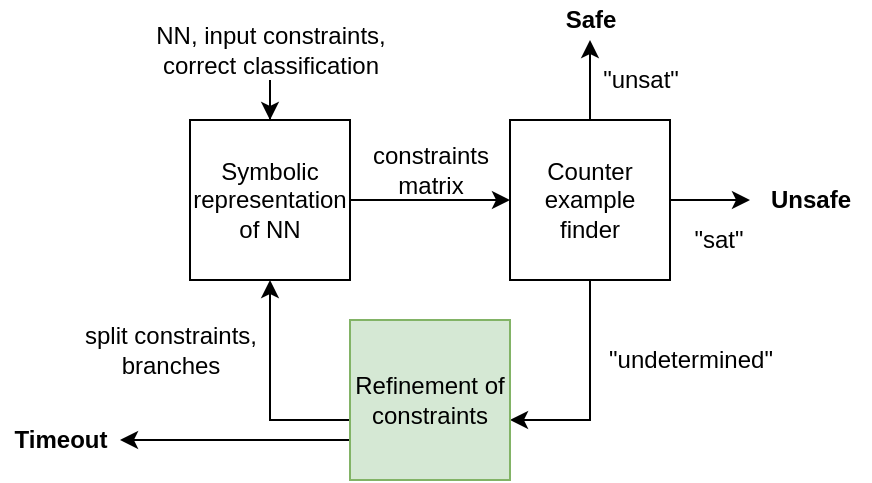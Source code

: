 <mxfile version="16.4.3" type="github">
  <diagram id="JjP_drnzE-q3qPHSdkXT" name="Page-1">
    <mxGraphModel dx="1382" dy="764" grid="1" gridSize="10" guides="1" tooltips="1" connect="1" arrows="1" fold="1" page="1" pageScale="1" pageWidth="827" pageHeight="1169" math="0" shadow="0">
      <root>
        <mxCell id="0" />
        <mxCell id="1" parent="0" />
        <mxCell id="CL-JMRNS_x0aMDTHqTOq-6" style="edgeStyle=orthogonalEdgeStyle;rounded=0;orthogonalLoop=1;jettySize=auto;html=1;" parent="1" source="CL-JMRNS_x0aMDTHqTOq-1" target="CL-JMRNS_x0aMDTHqTOq-5" edge="1">
          <mxGeometry relative="1" as="geometry" />
        </mxCell>
        <mxCell id="CL-JMRNS_x0aMDTHqTOq-1" value="Symbolic representation of NN" style="whiteSpace=wrap;html=1;aspect=fixed;" parent="1" vertex="1">
          <mxGeometry x="160" y="140" width="80" height="80" as="geometry" />
        </mxCell>
        <mxCell id="CL-JMRNS_x0aMDTHqTOq-7" style="edgeStyle=orthogonalEdgeStyle;rounded=0;orthogonalLoop=1;jettySize=auto;html=1;" parent="1" source="CL-JMRNS_x0aMDTHqTOq-5" target="CL-JMRNS_x0aMDTHqTOq-8" edge="1">
          <mxGeometry relative="1" as="geometry">
            <mxPoint x="360" y="110" as="targetPoint" />
          </mxGeometry>
        </mxCell>
        <mxCell id="CL-JMRNS_x0aMDTHqTOq-13" style="edgeStyle=orthogonalEdgeStyle;rounded=0;orthogonalLoop=1;jettySize=auto;html=1;" parent="1" source="CL-JMRNS_x0aMDTHqTOq-5" target="CL-JMRNS_x0aMDTHqTOq-19" edge="1">
          <mxGeometry relative="1" as="geometry">
            <mxPoint x="440" y="180" as="targetPoint" />
          </mxGeometry>
        </mxCell>
        <mxCell id="CL-JMRNS_x0aMDTHqTOq-17" style="edgeStyle=orthogonalEdgeStyle;rounded=0;orthogonalLoop=1;jettySize=auto;html=1;" parent="1" source="CL-JMRNS_x0aMDTHqTOq-5" target="CL-JMRNS_x0aMDTHqTOq-15" edge="1">
          <mxGeometry relative="1" as="geometry">
            <Array as="points">
              <mxPoint x="360" y="290" />
            </Array>
          </mxGeometry>
        </mxCell>
        <mxCell id="CL-JMRNS_x0aMDTHqTOq-5" value="Counter example finder" style="whiteSpace=wrap;html=1;aspect=fixed;" parent="1" vertex="1">
          <mxGeometry x="320" y="140" width="80" height="80" as="geometry" />
        </mxCell>
        <mxCell id="CL-JMRNS_x0aMDTHqTOq-8" value="&lt;b&gt;Safe&lt;/b&gt;" style="text;html=1;align=center;verticalAlign=middle;resizable=0;points=[];autosize=1;strokeColor=none;fillColor=none;" parent="1" vertex="1">
          <mxGeometry x="340" y="80" width="40" height="20" as="geometry" />
        </mxCell>
        <mxCell id="CL-JMRNS_x0aMDTHqTOq-9" value="&quot;unsat&quot;" style="text;html=1;align=center;verticalAlign=middle;resizable=0;points=[];autosize=1;strokeColor=none;fillColor=none;" parent="1" vertex="1">
          <mxGeometry x="360" y="110" width="50" height="20" as="geometry" />
        </mxCell>
        <mxCell id="CL-JMRNS_x0aMDTHqTOq-12" style="edgeStyle=orthogonalEdgeStyle;rounded=0;orthogonalLoop=1;jettySize=auto;html=1;" parent="1" source="CL-JMRNS_x0aMDTHqTOq-11" target="CL-JMRNS_x0aMDTHqTOq-1" edge="1">
          <mxGeometry relative="1" as="geometry" />
        </mxCell>
        <mxCell id="CL-JMRNS_x0aMDTHqTOq-11" value="NN, input constraints,&lt;br&gt;correct classification" style="text;html=1;align=center;verticalAlign=middle;resizable=0;points=[];autosize=1;strokeColor=none;fillColor=none;" parent="1" vertex="1">
          <mxGeometry x="135" y="90" width="130" height="30" as="geometry" />
        </mxCell>
        <mxCell id="CL-JMRNS_x0aMDTHqTOq-14" value="&quot;sat&quot;" style="text;html=1;align=center;verticalAlign=middle;resizable=0;points=[];autosize=1;strokeColor=none;fillColor=none;" parent="1" vertex="1">
          <mxGeometry x="404" y="190" width="40" height="20" as="geometry" />
        </mxCell>
        <mxCell id="CL-JMRNS_x0aMDTHqTOq-16" style="edgeStyle=orthogonalEdgeStyle;rounded=0;orthogonalLoop=1;jettySize=auto;html=1;" parent="1" source="CL-JMRNS_x0aMDTHqTOq-15" target="CL-JMRNS_x0aMDTHqTOq-1" edge="1">
          <mxGeometry relative="1" as="geometry">
            <Array as="points">
              <mxPoint x="200" y="290" />
            </Array>
          </mxGeometry>
        </mxCell>
        <mxCell id="CL-JMRNS_x0aMDTHqTOq-24" style="edgeStyle=orthogonalEdgeStyle;rounded=0;orthogonalLoop=1;jettySize=auto;html=1;" parent="1" source="CL-JMRNS_x0aMDTHqTOq-15" target="CL-JMRNS_x0aMDTHqTOq-25" edge="1">
          <mxGeometry relative="1" as="geometry">
            <mxPoint x="120" y="300" as="targetPoint" />
            <Array as="points">
              <mxPoint x="180" y="300" />
              <mxPoint x="180" y="300" />
            </Array>
          </mxGeometry>
        </mxCell>
        <mxCell id="CL-JMRNS_x0aMDTHqTOq-15" value="Refinement of constraints" style="whiteSpace=wrap;html=1;aspect=fixed;fillColor=#d5e8d4;strokeColor=#82b366;" parent="1" vertex="1">
          <mxGeometry x="240" y="240" width="80" height="80" as="geometry" />
        </mxCell>
        <mxCell id="CL-JMRNS_x0aMDTHqTOq-18" value="&quot;undetermined&quot;" style="text;html=1;align=center;verticalAlign=middle;resizable=0;points=[];autosize=1;strokeColor=none;fillColor=none;" parent="1" vertex="1">
          <mxGeometry x="360" y="250" width="100" height="20" as="geometry" />
        </mxCell>
        <mxCell id="CL-JMRNS_x0aMDTHqTOq-19" value="&lt;b&gt;Unsafe&lt;/b&gt;" style="text;html=1;align=center;verticalAlign=middle;resizable=0;points=[];autosize=1;strokeColor=none;fillColor=none;" parent="1" vertex="1">
          <mxGeometry x="440" y="170" width="60" height="20" as="geometry" />
        </mxCell>
        <mxCell id="CL-JMRNS_x0aMDTHqTOq-20" value="constraints&lt;br&gt;matrix" style="text;html=1;align=center;verticalAlign=middle;resizable=0;points=[];autosize=1;strokeColor=none;fillColor=none;" parent="1" vertex="1">
          <mxGeometry x="245" y="150" width="70" height="30" as="geometry" />
        </mxCell>
        <mxCell id="CL-JMRNS_x0aMDTHqTOq-22" value="split constraints,&lt;br&gt;branches" style="text;html=1;align=center;verticalAlign=middle;resizable=0;points=[];autosize=1;strokeColor=none;fillColor=none;" parent="1" vertex="1">
          <mxGeometry x="100" y="240" width="100" height="30" as="geometry" />
        </mxCell>
        <mxCell id="CL-JMRNS_x0aMDTHqTOq-25" value="&lt;b&gt;Timeout&lt;/b&gt;" style="text;html=1;align=center;verticalAlign=middle;resizable=0;points=[];autosize=1;strokeColor=none;fillColor=none;" parent="1" vertex="1">
          <mxGeometry x="65" y="290" width="60" height="20" as="geometry" />
        </mxCell>
      </root>
    </mxGraphModel>
  </diagram>
</mxfile>
